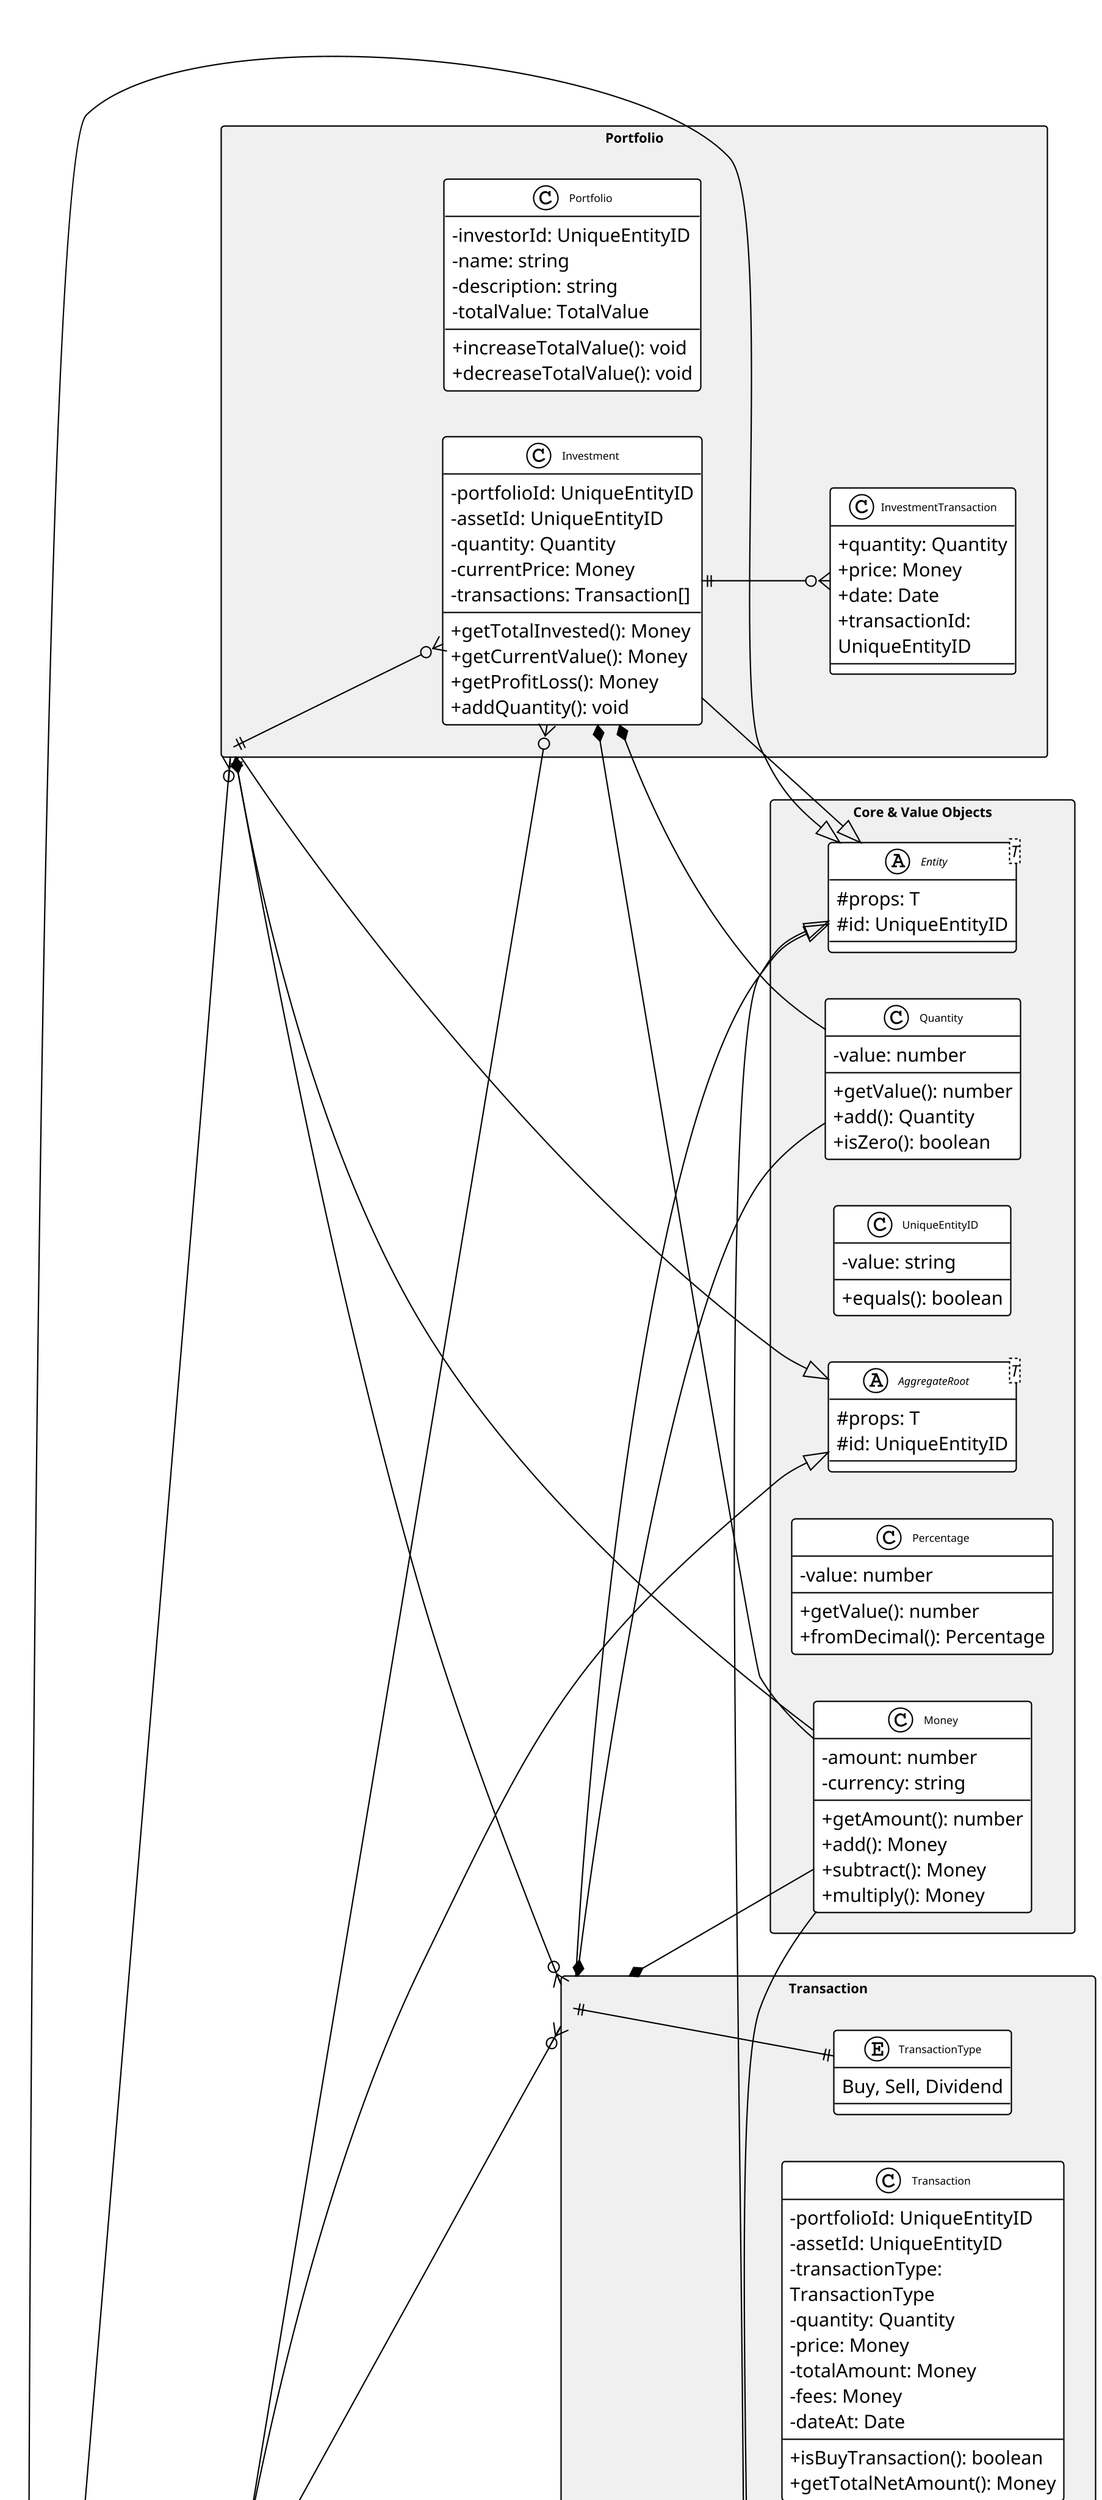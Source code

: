 @startuml Diagrama de Classes
!theme plain
skinparam dpi 300
skinparam classFontSize 8
skinparam packageFontSize 10
skinparam classAttributeIconSize 0
skinparam minClassWidth 120
skinparam packageStyle rectangle
skinparam backgroundColor white
skinparam defaultTextAlignment center
skinparam wrapWidth 200
skinparam maxMessageSize 150
skinparam class {
    BackgroundColor white
    BorderColor black
    ArrowColor black
    FontSize 8
}
skinparam package {
    BackgroundColor #f0f0f0
    BorderColor black
    FontSize 10
}
skinparam enum {
    BackgroundColor #e8f4f8
    BorderColor black
    FontSize 8
}
left to right direction
scale 0.7

package "Core & Value Objects" {
    abstract class AggregateRoot<T> {
        #props: T
        #id: UniqueEntityID
    }
    
    abstract class Entity<T> {
        #props: T
        #id: UniqueEntityID
    }
    
    class UniqueEntityID {
        -value: string
        +equals(): boolean
    }
    
    class Money {
        -amount: number
        -currency: string
        +getAmount(): number
        +add(): Money
        +subtract(): Money
        +multiply(): Money
    }
    
    class Percentage {
        -value: number
        +getValue(): number
        +fromDecimal(): Percentage
    }
    
    class Quantity {
        -value: number
        +getValue(): number
        +add(): Quantity
        +isZero(): boolean
    }
}
package "Asset" {
    enum AssetType {
        Stock, ETF, FIIs
        Bond, Crypto
    }
    
    class Asset {
        -symbol: string
        -name: string
        -assetType: AssetType
        -sector: string
        -currency: string
        -isActive: boolean
        +desactive(): void
    }
}

package "Investor" {
    enum InvestorProfile {
        Conservative
        Moderate, Aggressive
    }
    
    class Investor {
        -email: Email
        -name: Name
        -cpf: CPF
        -riskProfile: InvestorProfile
        -isActive: boolean
        +updateName(): void
        +updateEmail(): void
    }
}

package "Portfolio" {
    class Portfolio {
        -investorId: UniqueEntityID
        -name: string
        -description: string
        -totalValue: TotalValue
        +increaseTotalValue(): void
        +decreaseTotalValue(): void
    }
    
    class Investment {
        -portfolioId: UniqueEntityID
        -assetId: UniqueEntityID
        -quantity: Quantity
        -currentPrice: Money
        -transactions: Transaction[]
        +getTotalInvested(): Money
        +getCurrentValue(): Money
        +getProfitLoss(): Money
        +addQuantity(): void
    }
    
    class InvestmentTransaction {
        +quantity: Quantity
        +price: Money
        +date: Date
        +transactionId: UniqueEntityID
    }
}

package "Transaction" {
    enum TransactionType {
        Buy, Sell, Dividend
    }
    
    class Transaction {
        -portfolioId: UniqueEntityID
        -assetId: UniqueEntityID
        -transactionType: TransactionType
        -quantity: Quantity
        -price: Money
        -totalAmount: Money
        -fees: Money
        -dateAt: Date
        +isBuyTransaction(): boolean
        +getTotalNetAmount(): Money
    }
}

package "Goal" {
    enum Priority {
        High, Medium, Low
    }
    
    enum Status {
        Active, Achieved, Cancelled
    }
    
    class Goal {
        -investorId: UniqueEntityID
        -name: string
        -targetAmount: Money
        -currentAmount: Money
        -targetDate: Date
        -priority: Priority
        -status: Status
        +progress: Percentage
        +addToCurrentAmount(): void
        +markAsAchieved(): void
    }
}

' Relationships
Asset ||--|| AssetType
Investor ||--|| InvestorProfile
Transaction ||--|| TransactionType
Goal ||--|| Priority
Goal ||--|| Status

Portfolio ||--o{ Investment
Investment ||--o{ InvestmentTransaction
Portfolio ||--o{ Transaction

Investor ||--o{ Portfolio
Investor ||--o{ Goal
Asset ||--o{ Investment
Asset ||--o{ Transaction

' Core inheritance
Asset --|> AggregateRoot
Portfolio --|> AggregateRoot
Investment --|> Entity
Transaction --|> Entity
Goal --|> Entity
Investor --|> Entity

' Value object usage
Investment *-- Money
Investment *-- Quantity
Transaction *-- Money
Transaction *-- Quantity
Goal *-- Money
Portfolio *-- Money

@enduml